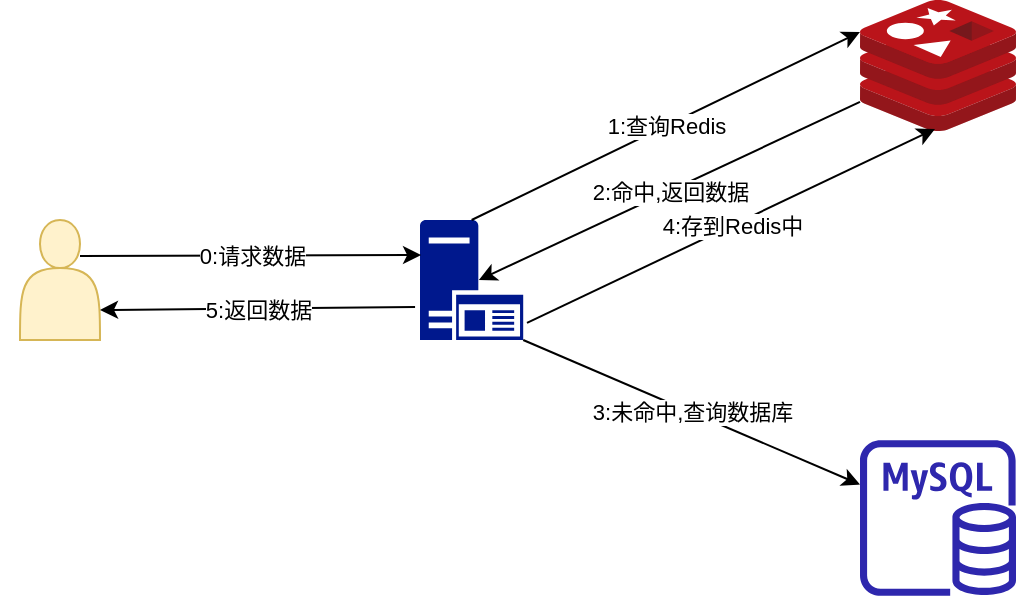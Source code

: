 <mxfile version="21.1.7" type="device">
  <diagram name="第 1 页" id="IvlxRPcr9S85pukTLJrn">
    <mxGraphModel dx="1434" dy="745" grid="1" gridSize="10" guides="1" tooltips="1" connect="1" arrows="1" fold="1" page="1" pageScale="1" pageWidth="827" pageHeight="1169" math="0" shadow="0">
      <root>
        <mxCell id="0" />
        <mxCell id="1" parent="0" />
        <mxCell id="6zR1hGIj2oy6yyQCdHXR-6" value="" style="group" parent="1" vertex="1" connectable="0">
          <mxGeometry x="50" y="250" width="60" height="90" as="geometry" />
        </mxCell>
        <mxCell id="6zR1hGIj2oy6yyQCdHXR-1" value="" style="shape=actor;whiteSpace=wrap;html=1;fillColor=#fff2cc;strokeColor=#d6b656;movable=1;resizable=1;rotatable=1;deletable=1;editable=1;locked=0;connectable=1;" parent="6zR1hGIj2oy6yyQCdHXR-6" vertex="1">
          <mxGeometry x="10" width="40" height="60" as="geometry" />
        </mxCell>
        <mxCell id="6zR1hGIj2oy6yyQCdHXR-7" value="" style="image;sketch=0;aspect=fixed;html=1;points=[];align=center;fontSize=12;image=img/lib/mscae/Cache_Redis_Product.svg;" parent="1" vertex="1">
          <mxGeometry x="480" y="140" width="78" height="65.52" as="geometry" />
        </mxCell>
        <mxCell id="6zR1hGIj2oy6yyQCdHXR-8" value="" style="sketch=0;outlineConnect=0;fontColor=#232F3E;gradientColor=none;fillColor=#2E27AD;strokeColor=none;dashed=0;verticalLabelPosition=bottom;verticalAlign=top;align=center;html=1;fontSize=12;fontStyle=0;aspect=fixed;pointerEvents=1;shape=mxgraph.aws4.rds_mysql_instance;" parent="1" vertex="1">
          <mxGeometry x="480" y="360" width="78" height="78" as="geometry" />
        </mxCell>
        <mxCell id="b6eLfKsKsJ5AupfpD_I--23" value="" style="sketch=0;aspect=fixed;pointerEvents=1;shadow=0;dashed=0;html=1;strokeColor=none;labelPosition=center;verticalLabelPosition=bottom;verticalAlign=top;align=center;fillColor=#00188D;shape=mxgraph.mscae.enterprise.application_server2" vertex="1" parent="1">
          <mxGeometry x="260" y="250" width="51.6" height="60" as="geometry" />
        </mxCell>
        <mxCell id="b6eLfKsKsJ5AupfpD_I--30" value="" style="endArrow=classic;html=1;rounded=0;entryX=0.01;entryY=0.292;entryDx=0;entryDy=0;entryPerimeter=0;" edge="1" parent="1" target="b6eLfKsKsJ5AupfpD_I--23">
          <mxGeometry relative="1" as="geometry">
            <mxPoint x="90" y="268" as="sourcePoint" />
            <mxPoint x="520" y="360" as="targetPoint" />
          </mxGeometry>
        </mxCell>
        <mxCell id="b6eLfKsKsJ5AupfpD_I--31" value="0:请求数据" style="edgeLabel;resizable=0;html=1;align=center;verticalAlign=middle;" connectable="0" vertex="1" parent="b6eLfKsKsJ5AupfpD_I--30">
          <mxGeometry relative="1" as="geometry" />
        </mxCell>
        <mxCell id="b6eLfKsKsJ5AupfpD_I--32" value="" style="endArrow=classic;html=1;rounded=0;exitX=0.5;exitY=0;exitDx=0;exitDy=0;exitPerimeter=0;" edge="1" parent="1" source="b6eLfKsKsJ5AupfpD_I--23">
          <mxGeometry relative="1" as="geometry">
            <mxPoint x="289" y="280" as="sourcePoint" />
            <mxPoint x="480" y="156" as="targetPoint" />
          </mxGeometry>
        </mxCell>
        <mxCell id="b6eLfKsKsJ5AupfpD_I--33" value="1:查询Redis" style="edgeLabel;resizable=0;html=1;align=center;verticalAlign=middle;" connectable="0" vertex="1" parent="b6eLfKsKsJ5AupfpD_I--32">
          <mxGeometry relative="1" as="geometry" />
        </mxCell>
        <mxCell id="b6eLfKsKsJ5AupfpD_I--34" value="" style="endArrow=classic;html=1;rounded=0;entryX=0.57;entryY=0.5;entryDx=0;entryDy=0;entryPerimeter=0;" edge="1" parent="1" source="6zR1hGIj2oy6yyQCdHXR-7" target="b6eLfKsKsJ5AupfpD_I--23">
          <mxGeometry relative="1" as="geometry">
            <mxPoint x="460" y="380" as="sourcePoint" />
            <mxPoint x="560" y="380" as="targetPoint" />
          </mxGeometry>
        </mxCell>
        <mxCell id="b6eLfKsKsJ5AupfpD_I--35" value="2:命中,返回数据" style="edgeLabel;resizable=0;html=1;align=center;verticalAlign=middle;" connectable="0" vertex="1" parent="b6eLfKsKsJ5AupfpD_I--34">
          <mxGeometry relative="1" as="geometry" />
        </mxCell>
        <mxCell id="b6eLfKsKsJ5AupfpD_I--36" value="" style="endArrow=classic;html=1;rounded=0;exitX=-0.048;exitY=0.725;exitDx=0;exitDy=0;exitPerimeter=0;entryX=1;entryY=0.75;entryDx=0;entryDy=0;" edge="1" parent="1" source="b6eLfKsKsJ5AupfpD_I--23" target="6zR1hGIj2oy6yyQCdHXR-1">
          <mxGeometry relative="1" as="geometry">
            <mxPoint x="590" y="310" as="sourcePoint" />
            <mxPoint x="690" y="310" as="targetPoint" />
          </mxGeometry>
        </mxCell>
        <mxCell id="b6eLfKsKsJ5AupfpD_I--37" value="5:返回数据" style="edgeLabel;resizable=0;html=1;align=center;verticalAlign=middle;" connectable="0" vertex="1" parent="b6eLfKsKsJ5AupfpD_I--36">
          <mxGeometry relative="1" as="geometry" />
        </mxCell>
        <mxCell id="b6eLfKsKsJ5AupfpD_I--38" value="" style="endArrow=classic;html=1;rounded=0;exitX=1;exitY=1;exitDx=0;exitDy=0;exitPerimeter=0;" edge="1" parent="1" source="b6eLfKsKsJ5AupfpD_I--23" target="6zR1hGIj2oy6yyQCdHXR-8">
          <mxGeometry relative="1" as="geometry">
            <mxPoint x="500" y="380" as="sourcePoint" />
            <mxPoint x="600" y="380" as="targetPoint" />
          </mxGeometry>
        </mxCell>
        <mxCell id="b6eLfKsKsJ5AupfpD_I--39" value="3:未命中,查询数据库" style="edgeLabel;resizable=0;html=1;align=center;verticalAlign=middle;" connectable="0" vertex="1" parent="b6eLfKsKsJ5AupfpD_I--38">
          <mxGeometry relative="1" as="geometry" />
        </mxCell>
        <mxCell id="b6eLfKsKsJ5AupfpD_I--40" value="" style="endArrow=classic;html=1;rounded=0;exitX=1.037;exitY=0.858;exitDx=0;exitDy=0;exitPerimeter=0;entryX=0.481;entryY=0.984;entryDx=0;entryDy=0;entryPerimeter=0;" edge="1" parent="1" source="b6eLfKsKsJ5AupfpD_I--23" target="6zR1hGIj2oy6yyQCdHXR-7">
          <mxGeometry relative="1" as="geometry">
            <mxPoint x="500" y="380" as="sourcePoint" />
            <mxPoint x="600" y="380" as="targetPoint" />
          </mxGeometry>
        </mxCell>
        <mxCell id="b6eLfKsKsJ5AupfpD_I--41" value="4:存到Redis中" style="edgeLabel;resizable=0;html=1;align=center;verticalAlign=middle;" connectable="0" vertex="1" parent="b6eLfKsKsJ5AupfpD_I--40">
          <mxGeometry relative="1" as="geometry" />
        </mxCell>
      </root>
    </mxGraphModel>
  </diagram>
</mxfile>
